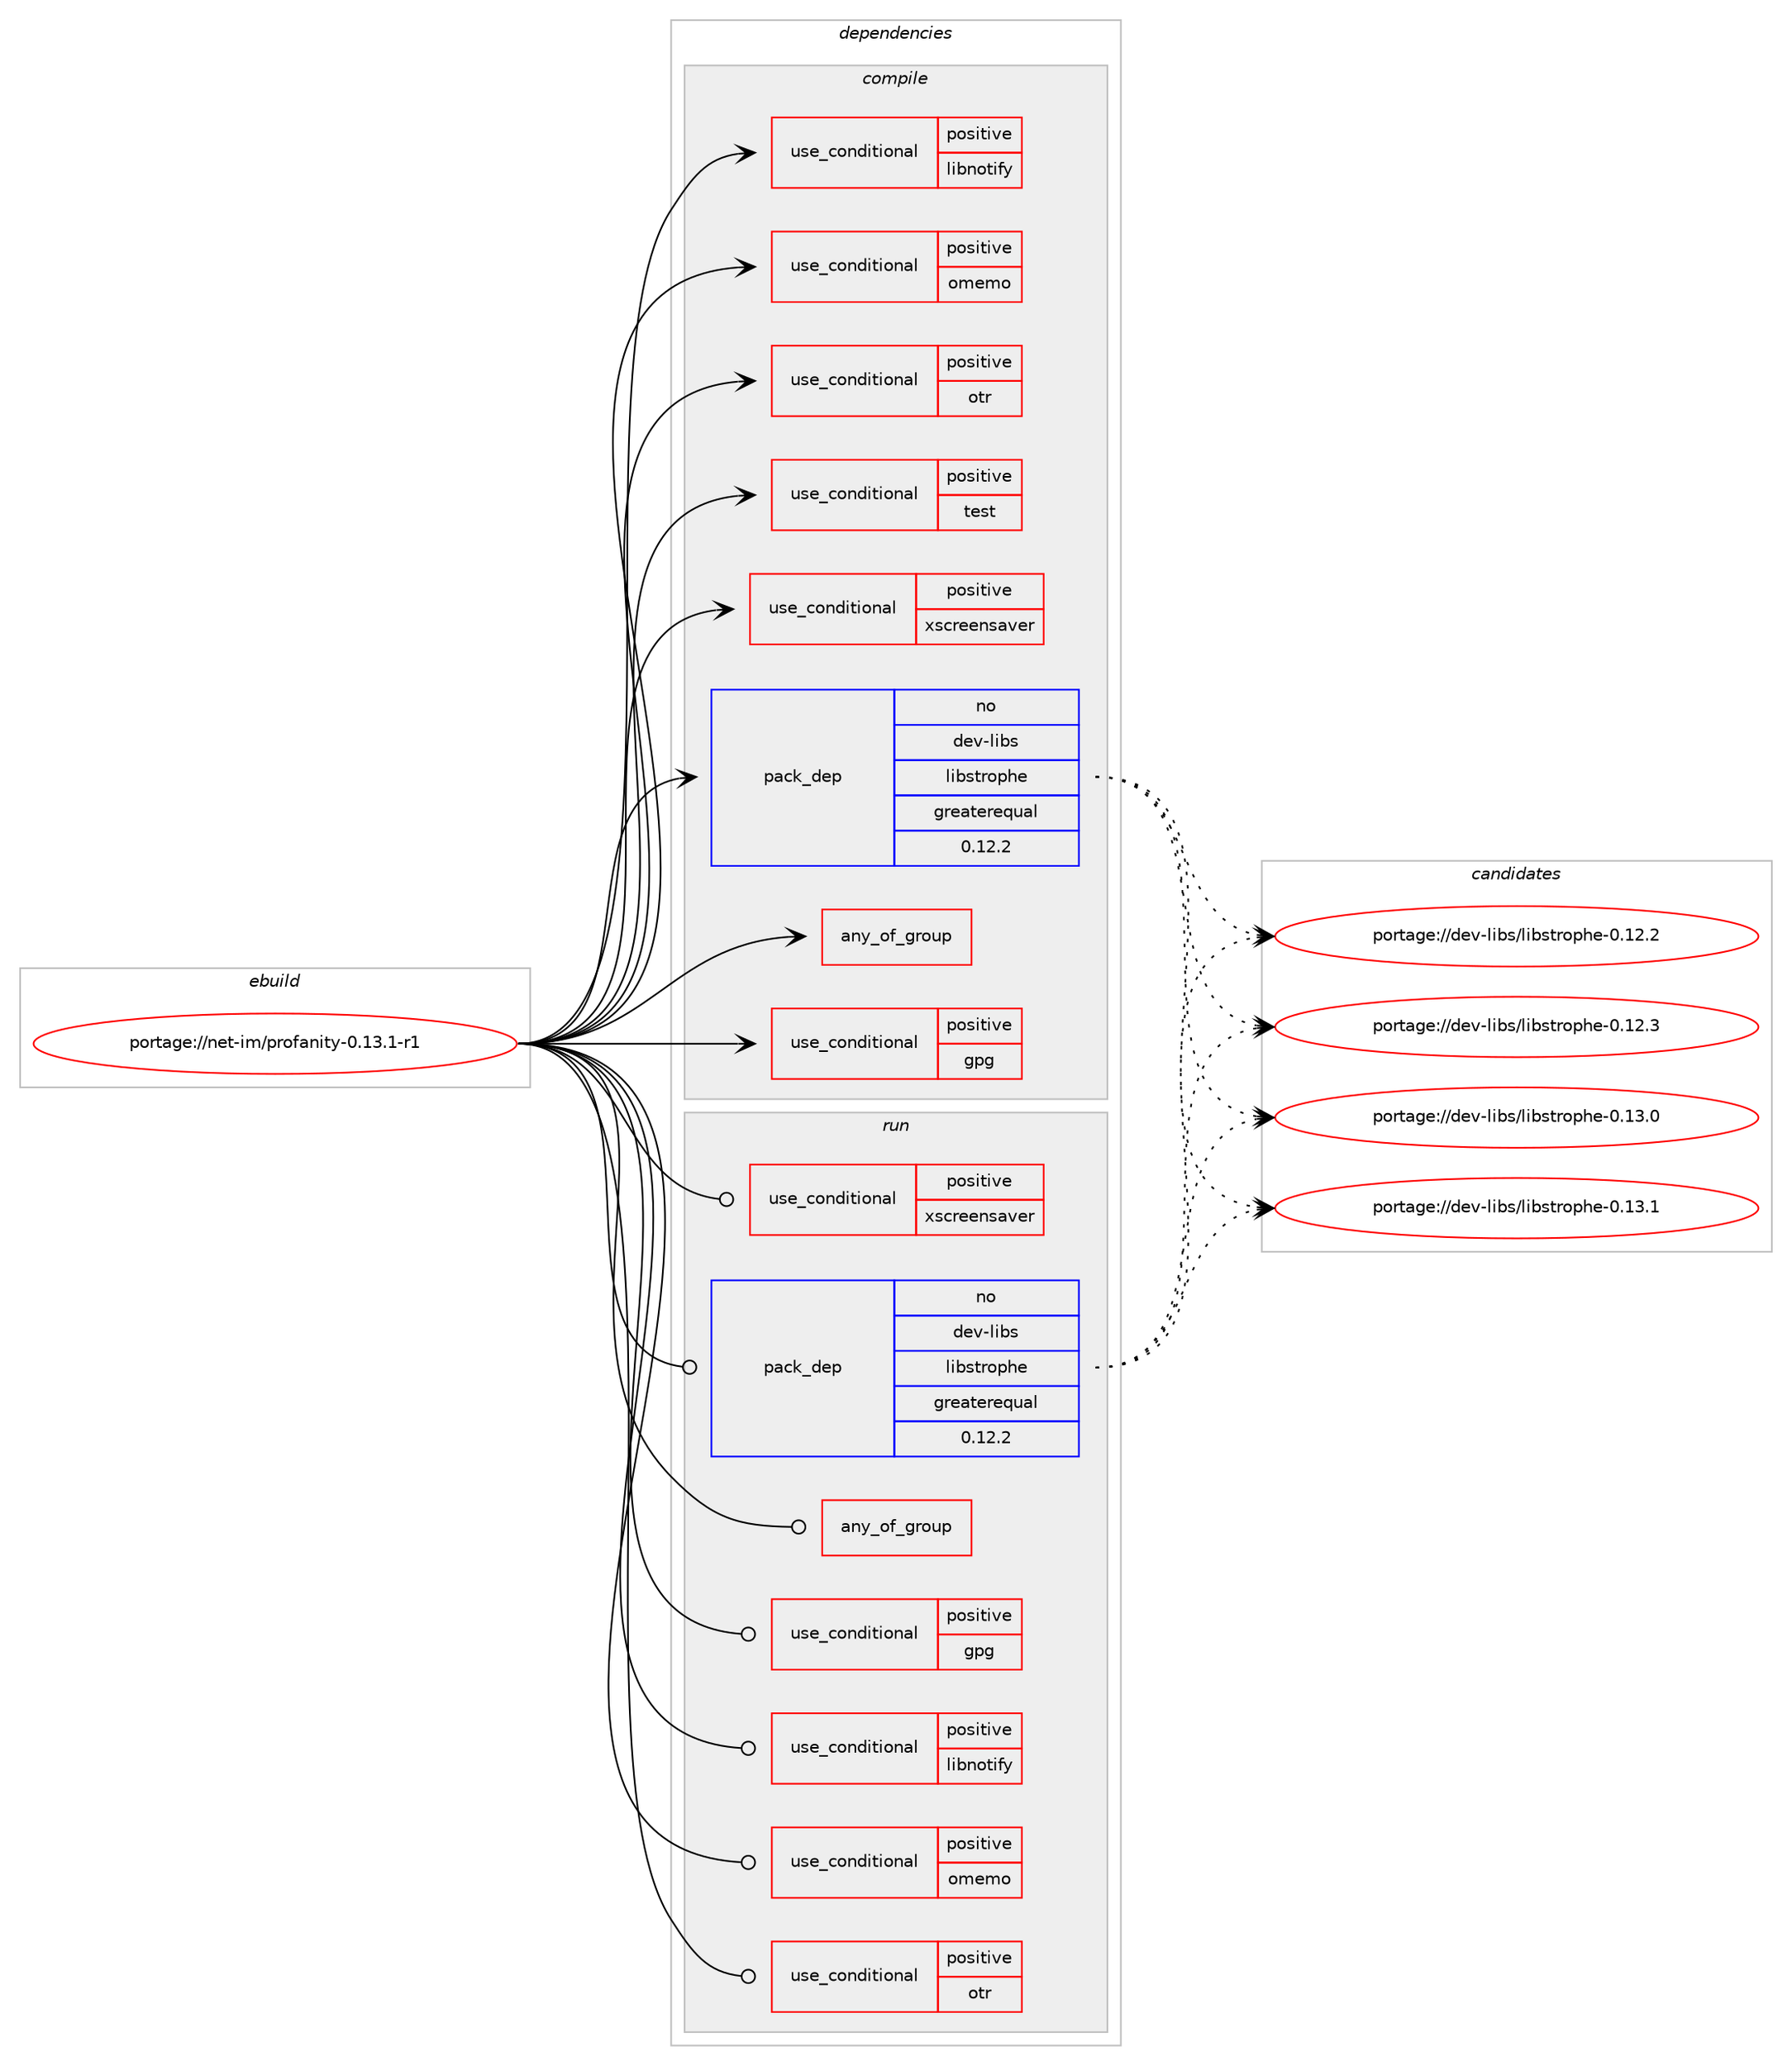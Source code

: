 digraph prolog {

# *************
# Graph options
# *************

newrank=true;
concentrate=true;
compound=true;
graph [rankdir=LR,fontname=Helvetica,fontsize=10,ranksep=1.5];#, ranksep=2.5, nodesep=0.2];
edge  [arrowhead=vee];
node  [fontname=Helvetica,fontsize=10];

# **********
# The ebuild
# **********

subgraph cluster_leftcol {
color=gray;
rank=same;
label=<<i>ebuild</i>>;
id [label="portage://net-im/profanity-0.13.1-r1", color=red, width=4, href="../net-im/profanity-0.13.1-r1.svg"];
}

# ****************
# The dependencies
# ****************

subgraph cluster_midcol {
color=gray;
label=<<i>dependencies</i>>;
subgraph cluster_compile {
fillcolor="#eeeeee";
style=filled;
label=<<i>compile</i>>;
subgraph any2378 {
dependency180231 [label=<<TABLE BORDER="0" CELLBORDER="1" CELLSPACING="0" CELLPADDING="4"><TR><TD CELLPADDING="10">any_of_group</TD></TR></TABLE>>, shape=none, color=red];# *** BEGIN UNKNOWN DEPENDENCY TYPE (TODO) ***
# dependency180231 -> package_dependency(portage://net-im/profanity-0.13.1-r1,install,no,app-accessibility,at-spi2-atk,none,[,,],[],[])
# *** END UNKNOWN DEPENDENCY TYPE (TODO) ***

# *** BEGIN UNKNOWN DEPENDENCY TYPE (TODO) ***
# dependency180231 -> package_dependency(portage://net-im/profanity-0.13.1-r1,install,no,dev-libs,atk,none,[,,],[],[])
# *** END UNKNOWN DEPENDENCY TYPE (TODO) ***

}
id:e -> dependency180231:w [weight=20,style="solid",arrowhead="vee"];
subgraph cond89369 {
dependency180232 [label=<<TABLE BORDER="0" CELLBORDER="1" CELLSPACING="0" CELLPADDING="4"><TR><TD ROWSPAN="3" CELLPADDING="10">use_conditional</TD></TR><TR><TD>positive</TD></TR><TR><TD>gpg</TD></TR></TABLE>>, shape=none, color=red];
# *** BEGIN UNKNOWN DEPENDENCY TYPE (TODO) ***
# dependency180232 -> package_dependency(portage://net-im/profanity-0.13.1-r1,install,no,app-crypt,gpgme,none,[,,],any_same_slot,[])
# *** END UNKNOWN DEPENDENCY TYPE (TODO) ***

}
id:e -> dependency180232:w [weight=20,style="solid",arrowhead="vee"];
subgraph cond89370 {
dependency180233 [label=<<TABLE BORDER="0" CELLBORDER="1" CELLSPACING="0" CELLPADDING="4"><TR><TD ROWSPAN="3" CELLPADDING="10">use_conditional</TD></TR><TR><TD>positive</TD></TR><TR><TD>libnotify</TD></TR></TABLE>>, shape=none, color=red];
# *** BEGIN UNKNOWN DEPENDENCY TYPE (TODO) ***
# dependency180233 -> package_dependency(portage://net-im/profanity-0.13.1-r1,install,no,x11-libs,libnotify,none,[,,],[],[])
# *** END UNKNOWN DEPENDENCY TYPE (TODO) ***

}
id:e -> dependency180233:w [weight=20,style="solid",arrowhead="vee"];
subgraph cond89371 {
dependency180234 [label=<<TABLE BORDER="0" CELLBORDER="1" CELLSPACING="0" CELLPADDING="4"><TR><TD ROWSPAN="3" CELLPADDING="10">use_conditional</TD></TR><TR><TD>positive</TD></TR><TR><TD>omemo</TD></TR></TABLE>>, shape=none, color=red];
# *** BEGIN UNKNOWN DEPENDENCY TYPE (TODO) ***
# dependency180234 -> package_dependency(portage://net-im/profanity-0.13.1-r1,install,no,dev-libs,libgcrypt,none,[,,],any_same_slot,[])
# *** END UNKNOWN DEPENDENCY TYPE (TODO) ***

# *** BEGIN UNKNOWN DEPENDENCY TYPE (TODO) ***
# dependency180234 -> package_dependency(portage://net-im/profanity-0.13.1-r1,install,no,net-libs,libsignal-protocol-c,none,[,,],[],[])
# *** END UNKNOWN DEPENDENCY TYPE (TODO) ***

}
id:e -> dependency180234:w [weight=20,style="solid",arrowhead="vee"];
subgraph cond89372 {
dependency180235 [label=<<TABLE BORDER="0" CELLBORDER="1" CELLSPACING="0" CELLPADDING="4"><TR><TD ROWSPAN="3" CELLPADDING="10">use_conditional</TD></TR><TR><TD>positive</TD></TR><TR><TD>otr</TD></TR></TABLE>>, shape=none, color=red];
# *** BEGIN UNKNOWN DEPENDENCY TYPE (TODO) ***
# dependency180235 -> package_dependency(portage://net-im/profanity-0.13.1-r1,install,no,net-libs,libotr,none,[,,],[],[])
# *** END UNKNOWN DEPENDENCY TYPE (TODO) ***

}
id:e -> dependency180235:w [weight=20,style="solid",arrowhead="vee"];
subgraph cond89373 {
dependency180236 [label=<<TABLE BORDER="0" CELLBORDER="1" CELLSPACING="0" CELLPADDING="4"><TR><TD ROWSPAN="3" CELLPADDING="10">use_conditional</TD></TR><TR><TD>positive</TD></TR><TR><TD>test</TD></TR></TABLE>>, shape=none, color=red];
# *** BEGIN UNKNOWN DEPENDENCY TYPE (TODO) ***
# dependency180236 -> package_dependency(portage://net-im/profanity-0.13.1-r1,install,no,dev-util,cmocka,none,[,,],[],[])
# *** END UNKNOWN DEPENDENCY TYPE (TODO) ***

}
id:e -> dependency180236:w [weight=20,style="solid",arrowhead="vee"];
subgraph cond89374 {
dependency180237 [label=<<TABLE BORDER="0" CELLBORDER="1" CELLSPACING="0" CELLPADDING="4"><TR><TD ROWSPAN="3" CELLPADDING="10">use_conditional</TD></TR><TR><TD>positive</TD></TR><TR><TD>xscreensaver</TD></TR></TABLE>>, shape=none, color=red];
# *** BEGIN UNKNOWN DEPENDENCY TYPE (TODO) ***
# dependency180237 -> package_dependency(portage://net-im/profanity-0.13.1-r1,install,no,x11-libs,libXScrnSaver,none,[,,],[],[])
# *** END UNKNOWN DEPENDENCY TYPE (TODO) ***

# *** BEGIN UNKNOWN DEPENDENCY TYPE (TODO) ***
# dependency180237 -> package_dependency(portage://net-im/profanity-0.13.1-r1,install,no,x11-libs,libX11,none,[,,],[],[])
# *** END UNKNOWN DEPENDENCY TYPE (TODO) ***

}
id:e -> dependency180237:w [weight=20,style="solid",arrowhead="vee"];
# *** BEGIN UNKNOWN DEPENDENCY TYPE (TODO) ***
# id -> package_dependency(portage://net-im/profanity-0.13.1-r1,install,no,dev-db,sqlite,none,[,,],[slot(3)],[])
# *** END UNKNOWN DEPENDENCY TYPE (TODO) ***

# *** BEGIN UNKNOWN DEPENDENCY TYPE (TODO) ***
# id -> package_dependency(portage://net-im/profanity-0.13.1-r1,install,no,dev-libs,glib,none,[,,],[slot(2)],[])
# *** END UNKNOWN DEPENDENCY TYPE (TODO) ***

# *** BEGIN UNKNOWN DEPENDENCY TYPE (TODO) ***
# id -> package_dependency(portage://net-im/profanity-0.13.1-r1,install,no,dev-libs,libassuan,none,[,,],any_same_slot,[])
# *** END UNKNOWN DEPENDENCY TYPE (TODO) ***

# *** BEGIN UNKNOWN DEPENDENCY TYPE (TODO) ***
# id -> package_dependency(portage://net-im/profanity-0.13.1-r1,install,no,dev-libs,libgpg-error,none,[,,],[],[])
# *** END UNKNOWN DEPENDENCY TYPE (TODO) ***

subgraph pack88314 {
dependency180238 [label=<<TABLE BORDER="0" CELLBORDER="1" CELLSPACING="0" CELLPADDING="4" WIDTH="220"><TR><TD ROWSPAN="6" CELLPADDING="30">pack_dep</TD></TR><TR><TD WIDTH="110">no</TD></TR><TR><TD>dev-libs</TD></TR><TR><TD>libstrophe</TD></TR><TR><TD>greaterequal</TD></TR><TR><TD>0.12.2</TD></TR></TABLE>>, shape=none, color=blue];
}
id:e -> dependency180238:w [weight=20,style="solid",arrowhead="vee"];
# *** BEGIN UNKNOWN DEPENDENCY TYPE (TODO) ***
# id -> package_dependency(portage://net-im/profanity-0.13.1-r1,install,no,media-libs,harfbuzz,none,[,,],any_same_slot,[])
# *** END UNKNOWN DEPENDENCY TYPE (TODO) ***

# *** BEGIN UNKNOWN DEPENDENCY TYPE (TODO) ***
# id -> package_dependency(portage://net-im/profanity-0.13.1-r1,install,no,net-misc,curl,none,[,,],[],[])
# *** END UNKNOWN DEPENDENCY TYPE (TODO) ***

# *** BEGIN UNKNOWN DEPENDENCY TYPE (TODO) ***
# id -> package_dependency(portage://net-im/profanity-0.13.1-r1,install,no,sys-libs,ncurses,none,[,,],any_same_slot,[use(enable(unicode),positive)])
# *** END UNKNOWN DEPENDENCY TYPE (TODO) ***

# *** BEGIN UNKNOWN DEPENDENCY TYPE (TODO) ***
# id -> package_dependency(portage://net-im/profanity-0.13.1-r1,install,no,sys-libs,readline,none,[,,],any_same_slot,[])
# *** END UNKNOWN DEPENDENCY TYPE (TODO) ***

# *** BEGIN UNKNOWN DEPENDENCY TYPE (TODO) ***
# id -> package_dependency(portage://net-im/profanity-0.13.1-r1,install,no,virtual,libcrypt,none,[,,],any_same_slot,[])
# *** END UNKNOWN DEPENDENCY TYPE (TODO) ***

# *** BEGIN UNKNOWN DEPENDENCY TYPE (TODO) ***
# id -> package_dependency(portage://net-im/profanity-0.13.1-r1,install,no,x11-libs,cairo,none,[,,],[],[])
# *** END UNKNOWN DEPENDENCY TYPE (TODO) ***

# *** BEGIN UNKNOWN DEPENDENCY TYPE (TODO) ***
# id -> package_dependency(portage://net-im/profanity-0.13.1-r1,install,no,x11-libs,gdk-pixbuf,none,[,,],[slot(2)],[])
# *** END UNKNOWN DEPENDENCY TYPE (TODO) ***

# *** BEGIN UNKNOWN DEPENDENCY TYPE (TODO) ***
# id -> package_dependency(portage://net-im/profanity-0.13.1-r1,install,no,x11-libs,gtk+,none,[,,],[slot(3)],[])
# *** END UNKNOWN DEPENDENCY TYPE (TODO) ***

# *** BEGIN UNKNOWN DEPENDENCY TYPE (TODO) ***
# id -> package_dependency(portage://net-im/profanity-0.13.1-r1,install,no,x11-libs,pango,none,[,,],[],[])
# *** END UNKNOWN DEPENDENCY TYPE (TODO) ***

# *** BEGIN UNKNOWN DEPENDENCY TYPE (TODO) ***
# id -> package_dependency(portage://net-im/profanity-0.13.1-r1,install,no,x11-misc,shared-mime-info,none,[,,],[],[])
# *** END UNKNOWN DEPENDENCY TYPE (TODO) ***

}
subgraph cluster_compileandrun {
fillcolor="#eeeeee";
style=filled;
label=<<i>compile and run</i>>;
}
subgraph cluster_run {
fillcolor="#eeeeee";
style=filled;
label=<<i>run</i>>;
subgraph any2379 {
dependency180239 [label=<<TABLE BORDER="0" CELLBORDER="1" CELLSPACING="0" CELLPADDING="4"><TR><TD CELLPADDING="10">any_of_group</TD></TR></TABLE>>, shape=none, color=red];# *** BEGIN UNKNOWN DEPENDENCY TYPE (TODO) ***
# dependency180239 -> package_dependency(portage://net-im/profanity-0.13.1-r1,run,no,app-accessibility,at-spi2-atk,none,[,,],[],[])
# *** END UNKNOWN DEPENDENCY TYPE (TODO) ***

# *** BEGIN UNKNOWN DEPENDENCY TYPE (TODO) ***
# dependency180239 -> package_dependency(portage://net-im/profanity-0.13.1-r1,run,no,dev-libs,atk,none,[,,],[],[])
# *** END UNKNOWN DEPENDENCY TYPE (TODO) ***

}
id:e -> dependency180239:w [weight=20,style="solid",arrowhead="odot"];
subgraph cond89375 {
dependency180240 [label=<<TABLE BORDER="0" CELLBORDER="1" CELLSPACING="0" CELLPADDING="4"><TR><TD ROWSPAN="3" CELLPADDING="10">use_conditional</TD></TR><TR><TD>positive</TD></TR><TR><TD>gpg</TD></TR></TABLE>>, shape=none, color=red];
# *** BEGIN UNKNOWN DEPENDENCY TYPE (TODO) ***
# dependency180240 -> package_dependency(portage://net-im/profanity-0.13.1-r1,run,no,app-crypt,gpgme,none,[,,],any_same_slot,[])
# *** END UNKNOWN DEPENDENCY TYPE (TODO) ***

}
id:e -> dependency180240:w [weight=20,style="solid",arrowhead="odot"];
subgraph cond89376 {
dependency180241 [label=<<TABLE BORDER="0" CELLBORDER="1" CELLSPACING="0" CELLPADDING="4"><TR><TD ROWSPAN="3" CELLPADDING="10">use_conditional</TD></TR><TR><TD>positive</TD></TR><TR><TD>libnotify</TD></TR></TABLE>>, shape=none, color=red];
# *** BEGIN UNKNOWN DEPENDENCY TYPE (TODO) ***
# dependency180241 -> package_dependency(portage://net-im/profanity-0.13.1-r1,run,no,x11-libs,libnotify,none,[,,],[],[])
# *** END UNKNOWN DEPENDENCY TYPE (TODO) ***

}
id:e -> dependency180241:w [weight=20,style="solid",arrowhead="odot"];
subgraph cond89377 {
dependency180242 [label=<<TABLE BORDER="0" CELLBORDER="1" CELLSPACING="0" CELLPADDING="4"><TR><TD ROWSPAN="3" CELLPADDING="10">use_conditional</TD></TR><TR><TD>positive</TD></TR><TR><TD>omemo</TD></TR></TABLE>>, shape=none, color=red];
# *** BEGIN UNKNOWN DEPENDENCY TYPE (TODO) ***
# dependency180242 -> package_dependency(portage://net-im/profanity-0.13.1-r1,run,no,dev-libs,libgcrypt,none,[,,],any_same_slot,[])
# *** END UNKNOWN DEPENDENCY TYPE (TODO) ***

# *** BEGIN UNKNOWN DEPENDENCY TYPE (TODO) ***
# dependency180242 -> package_dependency(portage://net-im/profanity-0.13.1-r1,run,no,net-libs,libsignal-protocol-c,none,[,,],[],[])
# *** END UNKNOWN DEPENDENCY TYPE (TODO) ***

}
id:e -> dependency180242:w [weight=20,style="solid",arrowhead="odot"];
subgraph cond89378 {
dependency180243 [label=<<TABLE BORDER="0" CELLBORDER="1" CELLSPACING="0" CELLPADDING="4"><TR><TD ROWSPAN="3" CELLPADDING="10">use_conditional</TD></TR><TR><TD>positive</TD></TR><TR><TD>otr</TD></TR></TABLE>>, shape=none, color=red];
# *** BEGIN UNKNOWN DEPENDENCY TYPE (TODO) ***
# dependency180243 -> package_dependency(portage://net-im/profanity-0.13.1-r1,run,no,net-libs,libotr,none,[,,],[],[])
# *** END UNKNOWN DEPENDENCY TYPE (TODO) ***

}
id:e -> dependency180243:w [weight=20,style="solid",arrowhead="odot"];
subgraph cond89379 {
dependency180244 [label=<<TABLE BORDER="0" CELLBORDER="1" CELLSPACING="0" CELLPADDING="4"><TR><TD ROWSPAN="3" CELLPADDING="10">use_conditional</TD></TR><TR><TD>positive</TD></TR><TR><TD>xscreensaver</TD></TR></TABLE>>, shape=none, color=red];
# *** BEGIN UNKNOWN DEPENDENCY TYPE (TODO) ***
# dependency180244 -> package_dependency(portage://net-im/profanity-0.13.1-r1,run,no,x11-libs,libXScrnSaver,none,[,,],[],[])
# *** END UNKNOWN DEPENDENCY TYPE (TODO) ***

# *** BEGIN UNKNOWN DEPENDENCY TYPE (TODO) ***
# dependency180244 -> package_dependency(portage://net-im/profanity-0.13.1-r1,run,no,x11-libs,libX11,none,[,,],[],[])
# *** END UNKNOWN DEPENDENCY TYPE (TODO) ***

}
id:e -> dependency180244:w [weight=20,style="solid",arrowhead="odot"];
# *** BEGIN UNKNOWN DEPENDENCY TYPE (TODO) ***
# id -> package_dependency(portage://net-im/profanity-0.13.1-r1,run,no,dev-db,sqlite,none,[,,],[slot(3)],[])
# *** END UNKNOWN DEPENDENCY TYPE (TODO) ***

# *** BEGIN UNKNOWN DEPENDENCY TYPE (TODO) ***
# id -> package_dependency(portage://net-im/profanity-0.13.1-r1,run,no,dev-libs,glib,none,[,,],[slot(2)],[])
# *** END UNKNOWN DEPENDENCY TYPE (TODO) ***

# *** BEGIN UNKNOWN DEPENDENCY TYPE (TODO) ***
# id -> package_dependency(portage://net-im/profanity-0.13.1-r1,run,no,dev-libs,libassuan,none,[,,],any_same_slot,[])
# *** END UNKNOWN DEPENDENCY TYPE (TODO) ***

# *** BEGIN UNKNOWN DEPENDENCY TYPE (TODO) ***
# id -> package_dependency(portage://net-im/profanity-0.13.1-r1,run,no,dev-libs,libgpg-error,none,[,,],[],[])
# *** END UNKNOWN DEPENDENCY TYPE (TODO) ***

subgraph pack88315 {
dependency180245 [label=<<TABLE BORDER="0" CELLBORDER="1" CELLSPACING="0" CELLPADDING="4" WIDTH="220"><TR><TD ROWSPAN="6" CELLPADDING="30">pack_dep</TD></TR><TR><TD WIDTH="110">no</TD></TR><TR><TD>dev-libs</TD></TR><TR><TD>libstrophe</TD></TR><TR><TD>greaterequal</TD></TR><TR><TD>0.12.2</TD></TR></TABLE>>, shape=none, color=blue];
}
id:e -> dependency180245:w [weight=20,style="solid",arrowhead="odot"];
# *** BEGIN UNKNOWN DEPENDENCY TYPE (TODO) ***
# id -> package_dependency(portage://net-im/profanity-0.13.1-r1,run,no,media-libs,harfbuzz,none,[,,],any_same_slot,[])
# *** END UNKNOWN DEPENDENCY TYPE (TODO) ***

# *** BEGIN UNKNOWN DEPENDENCY TYPE (TODO) ***
# id -> package_dependency(portage://net-im/profanity-0.13.1-r1,run,no,net-misc,curl,none,[,,],[],[])
# *** END UNKNOWN DEPENDENCY TYPE (TODO) ***

# *** BEGIN UNKNOWN DEPENDENCY TYPE (TODO) ***
# id -> package_dependency(portage://net-im/profanity-0.13.1-r1,run,no,sys-libs,ncurses,none,[,,],any_same_slot,[use(enable(unicode),positive)])
# *** END UNKNOWN DEPENDENCY TYPE (TODO) ***

# *** BEGIN UNKNOWN DEPENDENCY TYPE (TODO) ***
# id -> package_dependency(portage://net-im/profanity-0.13.1-r1,run,no,sys-libs,readline,none,[,,],any_same_slot,[])
# *** END UNKNOWN DEPENDENCY TYPE (TODO) ***

# *** BEGIN UNKNOWN DEPENDENCY TYPE (TODO) ***
# id -> package_dependency(portage://net-im/profanity-0.13.1-r1,run,no,virtual,libcrypt,none,[,,],any_same_slot,[])
# *** END UNKNOWN DEPENDENCY TYPE (TODO) ***

# *** BEGIN UNKNOWN DEPENDENCY TYPE (TODO) ***
# id -> package_dependency(portage://net-im/profanity-0.13.1-r1,run,no,x11-libs,cairo,none,[,,],[],[])
# *** END UNKNOWN DEPENDENCY TYPE (TODO) ***

# *** BEGIN UNKNOWN DEPENDENCY TYPE (TODO) ***
# id -> package_dependency(portage://net-im/profanity-0.13.1-r1,run,no,x11-libs,gdk-pixbuf,none,[,,],[slot(2)],[])
# *** END UNKNOWN DEPENDENCY TYPE (TODO) ***

# *** BEGIN UNKNOWN DEPENDENCY TYPE (TODO) ***
# id -> package_dependency(portage://net-im/profanity-0.13.1-r1,run,no,x11-libs,gtk+,none,[,,],[slot(3)],[])
# *** END UNKNOWN DEPENDENCY TYPE (TODO) ***

# *** BEGIN UNKNOWN DEPENDENCY TYPE (TODO) ***
# id -> package_dependency(portage://net-im/profanity-0.13.1-r1,run,no,x11-libs,pango,none,[,,],[],[])
# *** END UNKNOWN DEPENDENCY TYPE (TODO) ***

# *** BEGIN UNKNOWN DEPENDENCY TYPE (TODO) ***
# id -> package_dependency(portage://net-im/profanity-0.13.1-r1,run,no,x11-misc,shared-mime-info,none,[,,],[],[])
# *** END UNKNOWN DEPENDENCY TYPE (TODO) ***

}
}

# **************
# The candidates
# **************

subgraph cluster_choices {
rank=same;
color=gray;
label=<<i>candidates</i>>;

subgraph choice88314 {
color=black;
nodesep=1;
choice1001011184510810598115471081059811511611411111210410145484649504650 [label="portage://dev-libs/libstrophe-0.12.2", color=red, width=4,href="../dev-libs/libstrophe-0.12.2.svg"];
choice1001011184510810598115471081059811511611411111210410145484649504651 [label="portage://dev-libs/libstrophe-0.12.3", color=red, width=4,href="../dev-libs/libstrophe-0.12.3.svg"];
choice1001011184510810598115471081059811511611411111210410145484649514648 [label="portage://dev-libs/libstrophe-0.13.0", color=red, width=4,href="../dev-libs/libstrophe-0.13.0.svg"];
choice1001011184510810598115471081059811511611411111210410145484649514649 [label="portage://dev-libs/libstrophe-0.13.1", color=red, width=4,href="../dev-libs/libstrophe-0.13.1.svg"];
dependency180238:e -> choice1001011184510810598115471081059811511611411111210410145484649504650:w [style=dotted,weight="100"];
dependency180238:e -> choice1001011184510810598115471081059811511611411111210410145484649504651:w [style=dotted,weight="100"];
dependency180238:e -> choice1001011184510810598115471081059811511611411111210410145484649514648:w [style=dotted,weight="100"];
dependency180238:e -> choice1001011184510810598115471081059811511611411111210410145484649514649:w [style=dotted,weight="100"];
}
subgraph choice88315 {
color=black;
nodesep=1;
choice1001011184510810598115471081059811511611411111210410145484649504650 [label="portage://dev-libs/libstrophe-0.12.2", color=red, width=4,href="../dev-libs/libstrophe-0.12.2.svg"];
choice1001011184510810598115471081059811511611411111210410145484649504651 [label="portage://dev-libs/libstrophe-0.12.3", color=red, width=4,href="../dev-libs/libstrophe-0.12.3.svg"];
choice1001011184510810598115471081059811511611411111210410145484649514648 [label="portage://dev-libs/libstrophe-0.13.0", color=red, width=4,href="../dev-libs/libstrophe-0.13.0.svg"];
choice1001011184510810598115471081059811511611411111210410145484649514649 [label="portage://dev-libs/libstrophe-0.13.1", color=red, width=4,href="../dev-libs/libstrophe-0.13.1.svg"];
dependency180245:e -> choice1001011184510810598115471081059811511611411111210410145484649504650:w [style=dotted,weight="100"];
dependency180245:e -> choice1001011184510810598115471081059811511611411111210410145484649504651:w [style=dotted,weight="100"];
dependency180245:e -> choice1001011184510810598115471081059811511611411111210410145484649514648:w [style=dotted,weight="100"];
dependency180245:e -> choice1001011184510810598115471081059811511611411111210410145484649514649:w [style=dotted,weight="100"];
}
}

}
